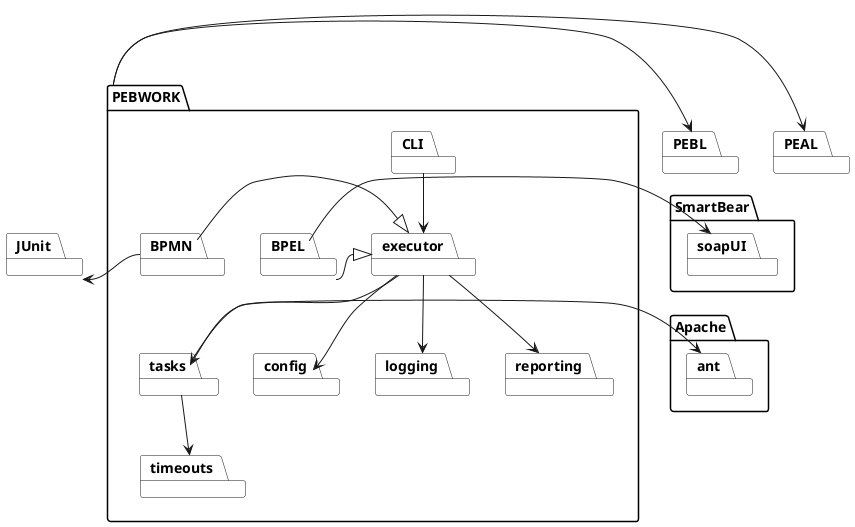 @startuml
package SmartBear {
package soapUI
}
package Apache {
package ant
}
package JUnit

package PEBL

package PEAL

package PEBWORK {

	package CLI
	package executor
	package BPEL
	package BPMN

	package tasks
	package config
	package logging
	package reporting
	package timeouts

	BPEL -right-|> executor
	BPMN -|> executor

	CLI --> executor
	executor --> tasks
	executor --> config
	executor --> logging
	executor --> reporting
	tasks --> timeouts
}

PEBWORK -> PEBL
PEBWORK -> PEAL
BPEL -> soapUI
BPMN -left-> JUnit
tasks -> ant

hide empty members
hide empty methods
hide circle

skinparam monochrome true
skinparam shadowing false
skinparam packageStyle rect

skinparam stateBackgroundColor white
skinparam nodeBackgroundColor white
skinparam frameBackgroundColor white
skinparam packageBackgroundColor white
@enduml
